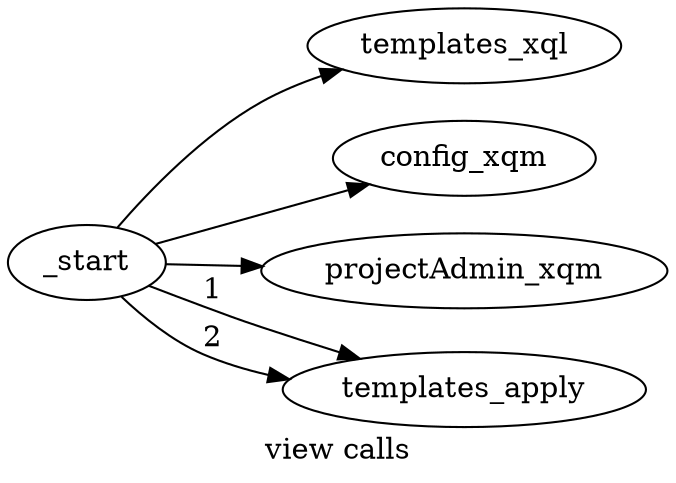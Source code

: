  /* dot -oview_calls.png -Tpng view_calls.dot */ 
digraph view_calls {
label="view calls";
rankdir=LR;
_start -> templates_xql ;
_start -> config_xqm ;
_start -> projectAdmin_xqm ;
_start -> templates_apply [label= 1 ];
_start -> templates_apply [label= 2 ];
}
